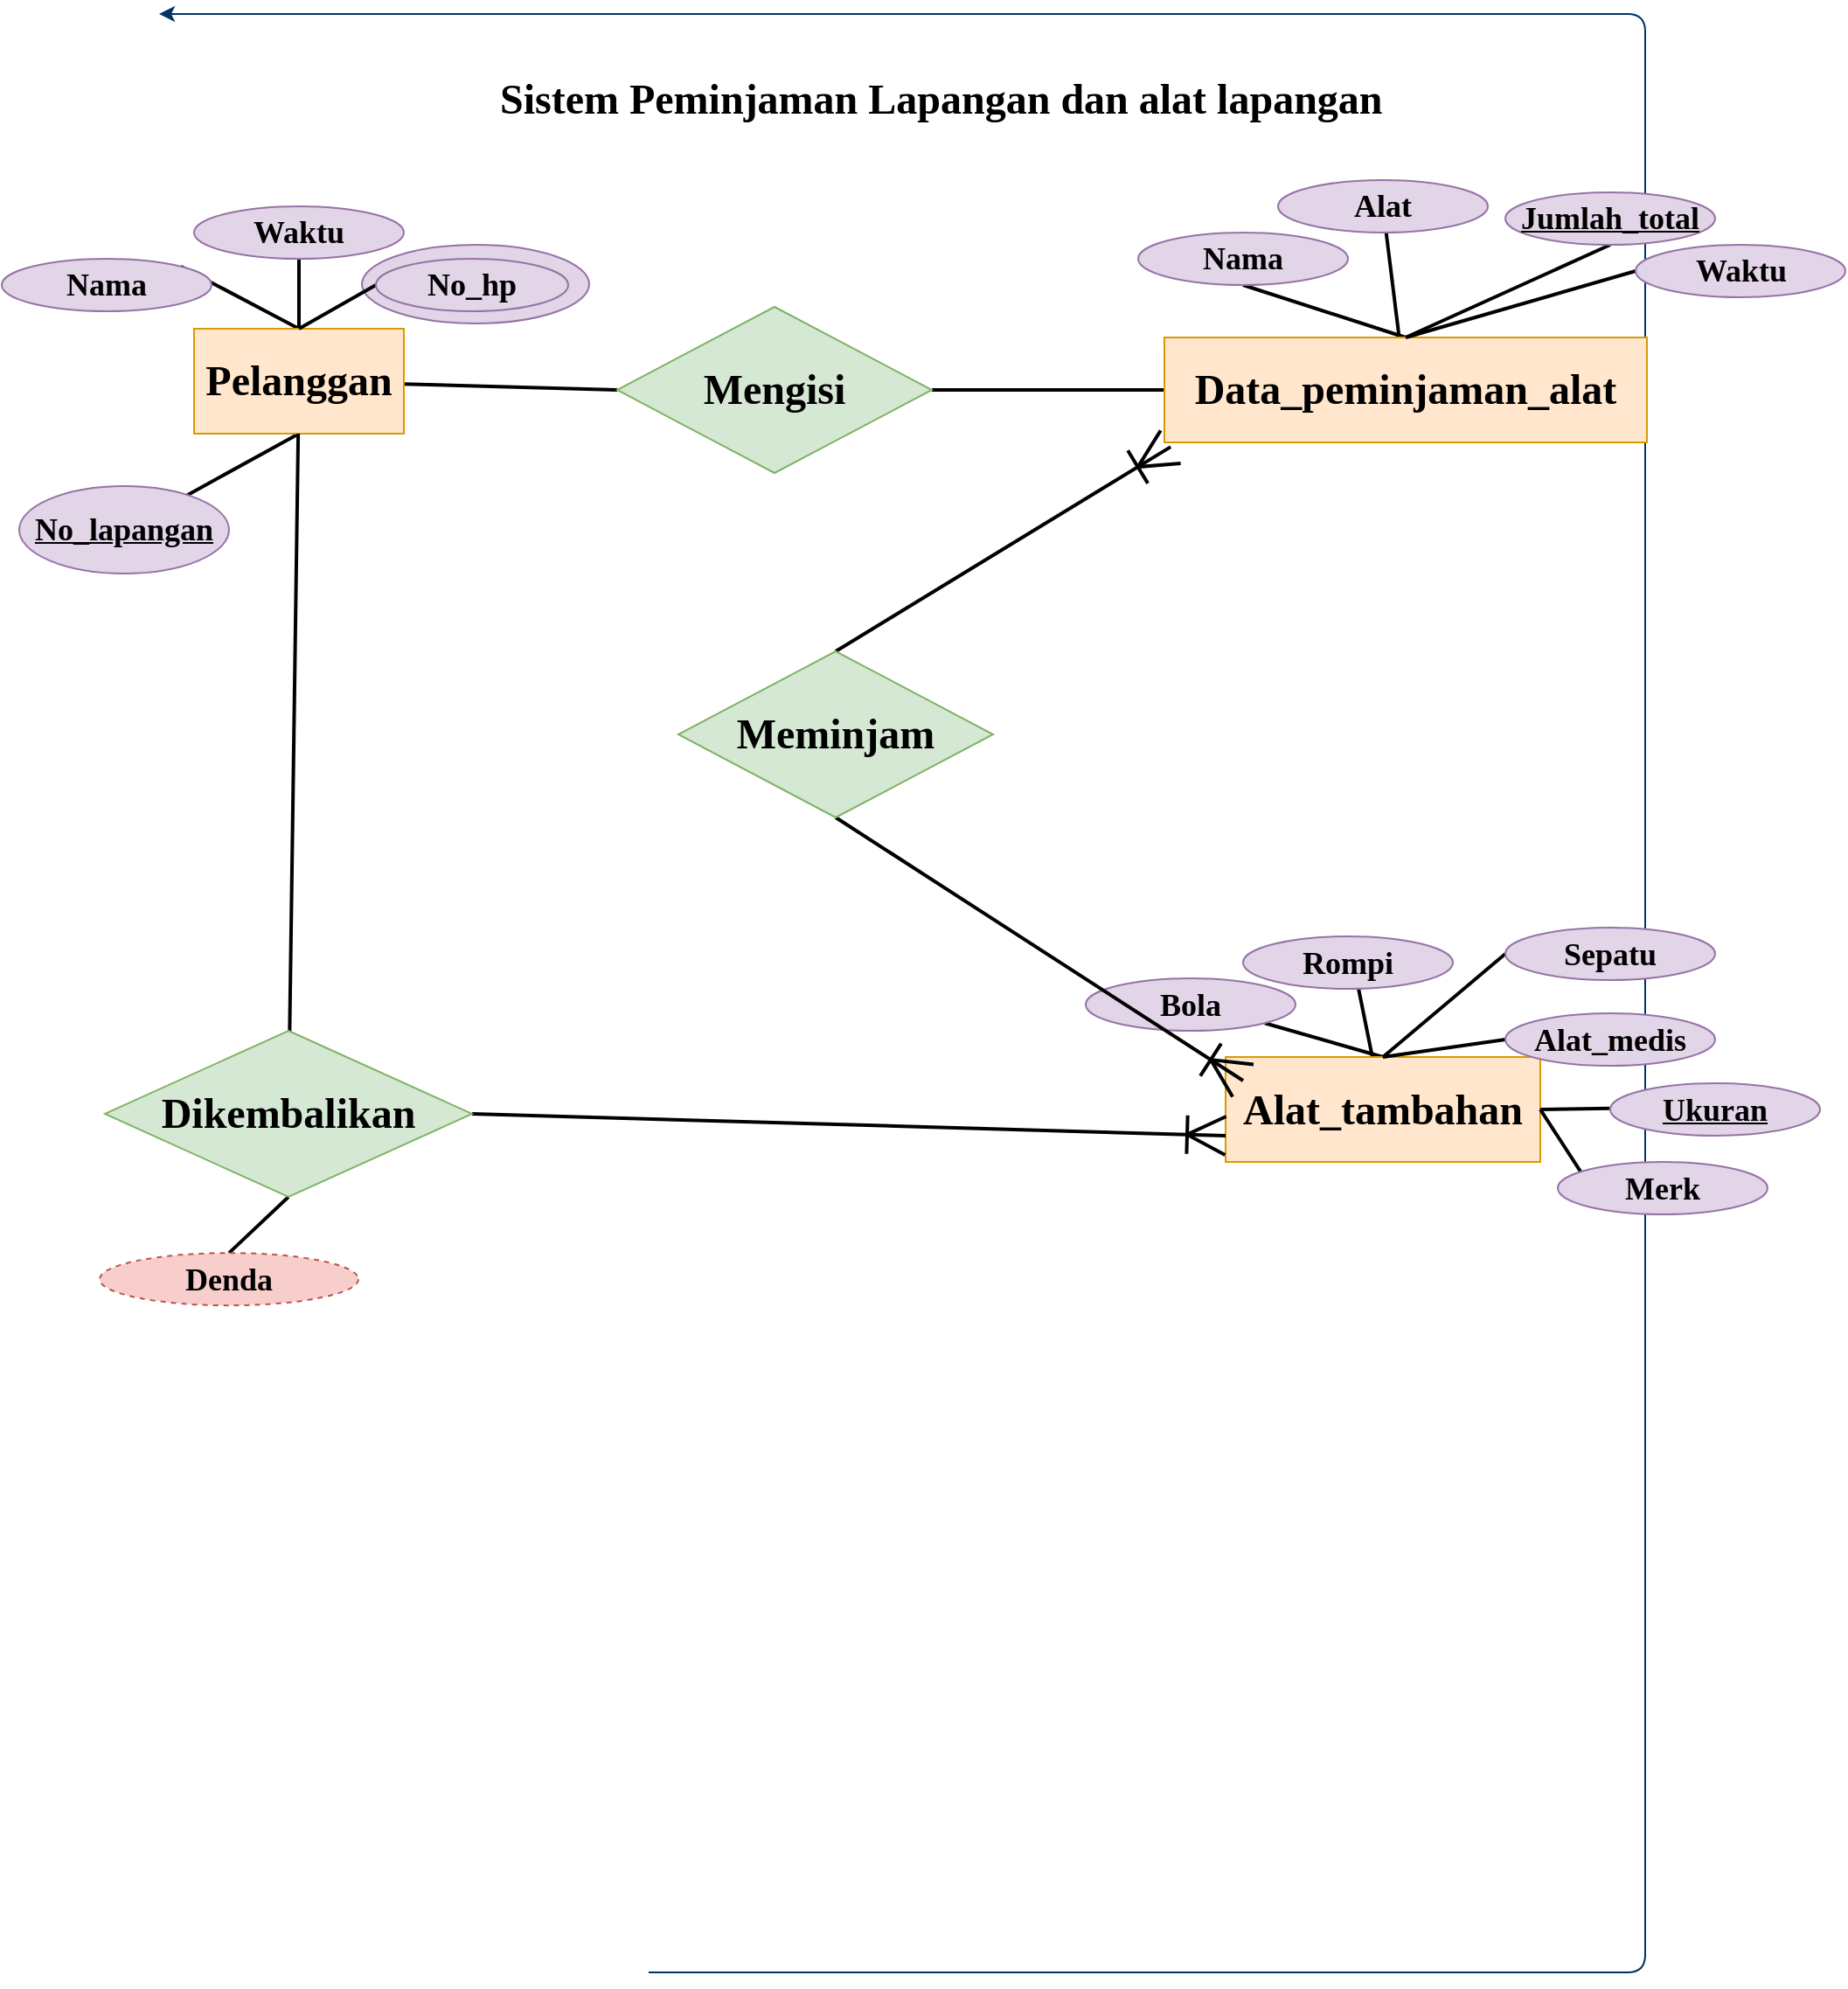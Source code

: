 <mxfile version="10.6.0" type="github"><diagram id="6a731a19-8d31-9384-78a2-239565b7b9f0" name="Page-1"><mxGraphModel dx="1680" dy="870" grid="1" gridSize="10" guides="1" tooltips="1" connect="1" arrows="1" fold="1" page="1" pageScale="1" pageWidth="1169" pageHeight="827" background="#ffffff" math="0" shadow="0"><root><mxCell id="0"/><mxCell id="1" parent="0"/><mxCell id="ORDrUkpnbzIm9Mkeha4o-82" value="&lt;font style=&quot;font-size: 18px&quot; face=&quot;Times New Roman&quot;&gt;&lt;b&gt;No_hp&lt;/b&gt;&lt;/font&gt;" style="ellipse;whiteSpace=wrap;html=1;fillColor=#e1d5e7;strokeColor=#9673a6;" vertex="1" parent="1"><mxGeometry x="216" y="132" width="130" height="45" as="geometry"/></mxCell><mxCell id="45" value="" style="edgeStyle=elbowEdgeStyle;elbow=horizontal;exitX=1;exitY=0.5;exitPerimeter=0;entryX=0.905;entryY=0.5;entryPerimeter=0;fontColor=#001933;fontStyle=1;strokeColor=#003366;strokeWidth=1;html=1;" parent="1" target="34" edge="1"><mxGeometry width="100" height="100" as="geometry"><mxPoint x="380" y="1120" as="sourcePoint"/><mxPoint x="100" as="targetPoint"/><Array as="points"><mxPoint x="950" y="1320"/></Array></mxGeometry></mxCell><mxCell id="ORDrUkpnbzIm9Mkeha4o-62" style="edgeStyle=none;rounded=0;orthogonalLoop=1;jettySize=auto;html=1;exitX=0.5;exitY=0;exitDx=0;exitDy=0;entryX=1;entryY=0;entryDx=0;entryDy=0;strokeWidth=2;endArrow=none;endFill=0;" edge="1" parent="1" source="ORDrUkpnbzIm9Mkeha4o-55" target="ORDrUkpnbzIm9Mkeha4o-58"><mxGeometry relative="1" as="geometry"/></mxCell><mxCell id="ORDrUkpnbzIm9Mkeha4o-63" style="edgeStyle=none;rounded=0;orthogonalLoop=1;jettySize=auto;html=1;entryX=0.5;entryY=0;entryDx=0;entryDy=0;endArrow=none;endFill=0;strokeWidth=2;" edge="1" parent="1" source="ORDrUkpnbzIm9Mkeha4o-55" target="ORDrUkpnbzIm9Mkeha4o-59"><mxGeometry relative="1" as="geometry"/></mxCell><mxCell id="ORDrUkpnbzIm9Mkeha4o-66" style="edgeStyle=none;rounded=0;orthogonalLoop=1;jettySize=auto;html=1;exitX=0.5;exitY=1;exitDx=0;exitDy=0;endArrow=none;endFill=0;strokeWidth=2;" edge="1" parent="1" source="ORDrUkpnbzIm9Mkeha4o-55" target="ORDrUkpnbzIm9Mkeha4o-65"><mxGeometry relative="1" as="geometry"/></mxCell><mxCell id="ORDrUkpnbzIm9Mkeha4o-92" style="edgeStyle=none;rounded=0;orthogonalLoop=1;jettySize=auto;html=1;entryX=0;entryY=0.5;entryDx=0;entryDy=0;endArrow=none;endFill=0;strokeWidth=2;" edge="1" parent="1" source="ORDrUkpnbzIm9Mkeha4o-55" target="ORDrUkpnbzIm9Mkeha4o-77"><mxGeometry relative="1" as="geometry"/></mxCell><mxCell id="ORDrUkpnbzIm9Mkeha4o-55" value="&lt;font face=&quot;Times New Roman&quot; style=&quot;font-size: 24px&quot;&gt;&lt;b&gt;Pelanggan&lt;/b&gt;&lt;/font&gt;" style="rounded=0;whiteSpace=wrap;html=1;fillColor=#ffe6cc;strokeColor=#d79b00;" vertex="1" parent="1"><mxGeometry x="120" y="180" width="120" height="60" as="geometry"/></mxCell><mxCell id="ORDrUkpnbzIm9Mkeha4o-56" value="&lt;font face=&quot;Times New Roman&quot;&gt;&lt;span style=&quot;font-size: 24px&quot;&gt;&lt;b&gt;Sistem Peminjaman Lapangan dan alat lapangan&lt;/b&gt;&lt;/span&gt;&lt;/font&gt;" style="text;html=1;resizable=0;points=[];autosize=1;align=left;verticalAlign=top;spacingTop=-4;" vertex="1" parent="1"><mxGeometry x="293" y="32" width="520" height="20" as="geometry"/></mxCell><mxCell id="ORDrUkpnbzIm9Mkeha4o-72" style="edgeStyle=none;rounded=0;orthogonalLoop=1;jettySize=auto;html=1;exitX=0.5;exitY=0;exitDx=0;exitDy=0;entryX=1;entryY=1;entryDx=0;entryDy=0;endArrow=none;endFill=0;strokeWidth=2;" edge="1" parent="1" source="ORDrUkpnbzIm9Mkeha4o-57" target="ORDrUkpnbzIm9Mkeha4o-67"><mxGeometry relative="1" as="geometry"/></mxCell><mxCell id="ORDrUkpnbzIm9Mkeha4o-73" style="edgeStyle=none;rounded=0;orthogonalLoop=1;jettySize=auto;html=1;entryX=0.5;entryY=0;entryDx=0;entryDy=0;endArrow=none;endFill=0;strokeWidth=2;" edge="1" parent="1" source="ORDrUkpnbzIm9Mkeha4o-57" target="ORDrUkpnbzIm9Mkeha4o-69"><mxGeometry relative="1" as="geometry"/></mxCell><mxCell id="ORDrUkpnbzIm9Mkeha4o-57" value="&lt;font face=&quot;Times New Roman&quot;&gt;&lt;span style=&quot;font-size: 24px&quot;&gt;&lt;b&gt;Alat_tambahan&lt;/b&gt;&lt;/span&gt;&lt;/font&gt;" style="rounded=0;whiteSpace=wrap;html=1;fillColor=#ffe6cc;strokeColor=#d79b00;" vertex="1" parent="1"><mxGeometry x="710" y="596.5" width="180" height="60" as="geometry"/></mxCell><mxCell id="ORDrUkpnbzIm9Mkeha4o-58" value="&lt;font style=&quot;font-size: 18px&quot; face=&quot;Times New Roman&quot;&gt;&lt;b&gt;Nama&lt;/b&gt;&lt;/font&gt;" style="ellipse;whiteSpace=wrap;html=1;fillColor=#e1d5e7;strokeColor=#9673a6;" vertex="1" parent="1"><mxGeometry x="10" y="140" width="120" height="30" as="geometry"/></mxCell><mxCell id="ORDrUkpnbzIm9Mkeha4o-59" value="&lt;font style=&quot;font-size: 18px&quot; face=&quot;Times New Roman&quot;&gt;&lt;b&gt;Waktu&lt;/b&gt;&lt;/font&gt;" style="ellipse;whiteSpace=wrap;html=1;fillColor=#e1d5e7;strokeColor=#9673a6;" vertex="1" parent="1"><mxGeometry x="120" y="110" width="120" height="30" as="geometry"/></mxCell><mxCell id="ORDrUkpnbzIm9Mkeha4o-64" style="edgeStyle=none;rounded=0;orthogonalLoop=1;jettySize=auto;html=1;exitX=0;exitY=0.5;exitDx=0;exitDy=0;entryX=0.5;entryY=0;entryDx=0;entryDy=0;endArrow=none;endFill=0;strokeWidth=2;" edge="1" parent="1" source="ORDrUkpnbzIm9Mkeha4o-60" target="ORDrUkpnbzIm9Mkeha4o-55"><mxGeometry relative="1" as="geometry"/></mxCell><mxCell id="ORDrUkpnbzIm9Mkeha4o-60" value="&lt;font style=&quot;font-size: 18px&quot; face=&quot;Times New Roman&quot;&gt;&lt;b&gt;No_hp&lt;/b&gt;&lt;/font&gt;" style="ellipse;whiteSpace=wrap;html=1;fillColor=#e1d5e7;strokeColor=#9673a6;" vertex="1" parent="1"><mxGeometry x="224" y="140" width="110" height="30" as="geometry"/></mxCell><mxCell id="ORDrUkpnbzIm9Mkeha4o-65" value="&lt;font style=&quot;font-size: 18px&quot; face=&quot;Times New Roman&quot;&gt;&lt;b&gt;&lt;u&gt;No_lapangan&lt;/u&gt;&lt;/b&gt;&lt;/font&gt;" style="ellipse;whiteSpace=wrap;html=1;fillColor=#e1d5e7;strokeColor=#9673a6;" vertex="1" parent="1"><mxGeometry x="20" y="270" width="120" height="50" as="geometry"/></mxCell><mxCell id="ORDrUkpnbzIm9Mkeha4o-67" value="&lt;font style=&quot;font-size: 18px&quot; face=&quot;Times New Roman&quot;&gt;&lt;b&gt;Bola&lt;/b&gt;&lt;/font&gt;" style="ellipse;whiteSpace=wrap;html=1;fillColor=#e1d5e7;strokeColor=#9673a6;" vertex="1" parent="1"><mxGeometry x="630" y="551.5" width="120" height="30" as="geometry"/></mxCell><mxCell id="ORDrUkpnbzIm9Mkeha4o-76" style="edgeStyle=none;rounded=0;orthogonalLoop=1;jettySize=auto;html=1;exitX=0;exitY=0.5;exitDx=0;exitDy=0;entryX=0.5;entryY=0;entryDx=0;entryDy=0;endArrow=none;endFill=0;strokeWidth=2;" edge="1" parent="1" source="ORDrUkpnbzIm9Mkeha4o-68" target="ORDrUkpnbzIm9Mkeha4o-57"><mxGeometry relative="1" as="geometry"/></mxCell><mxCell id="ORDrUkpnbzIm9Mkeha4o-68" value="&lt;font style=&quot;font-size: 18px&quot; face=&quot;Times New Roman&quot;&gt;&lt;b&gt;Sepatu&lt;/b&gt;&lt;/font&gt;" style="ellipse;whiteSpace=wrap;html=1;fillColor=#e1d5e7;strokeColor=#9673a6;" vertex="1" parent="1"><mxGeometry x="870" y="522.5" width="120" height="30" as="geometry"/></mxCell><mxCell id="ORDrUkpnbzIm9Mkeha4o-69" value="&lt;font face=&quot;Times New Roman&quot;&gt;&lt;span style=&quot;font-size: 18px&quot;&gt;&lt;b&gt;Rompi&lt;/b&gt;&lt;/span&gt;&lt;/font&gt;" style="ellipse;whiteSpace=wrap;html=1;fillColor=#e1d5e7;strokeColor=#9673a6;" vertex="1" parent="1"><mxGeometry x="720" y="527.5" width="120" height="30" as="geometry"/></mxCell><mxCell id="ORDrUkpnbzIm9Mkeha4o-75" style="edgeStyle=none;rounded=0;orthogonalLoop=1;jettySize=auto;html=1;exitX=0;exitY=0.5;exitDx=0;exitDy=0;entryX=0.5;entryY=0;entryDx=0;entryDy=0;endArrow=none;endFill=0;strokeWidth=2;" edge="1" parent="1" source="ORDrUkpnbzIm9Mkeha4o-70" target="ORDrUkpnbzIm9Mkeha4o-57"><mxGeometry relative="1" as="geometry"/></mxCell><mxCell id="ORDrUkpnbzIm9Mkeha4o-70" value="&lt;font face=&quot;Times New Roman&quot;&gt;&lt;span style=&quot;font-size: 18px&quot;&gt;&lt;b&gt;Alat_medis&lt;/b&gt;&lt;/span&gt;&lt;/font&gt;" style="ellipse;whiteSpace=wrap;html=1;fillColor=#e1d5e7;strokeColor=#9673a6;" vertex="1" parent="1"><mxGeometry x="870" y="571.5" width="120" height="30" as="geometry"/></mxCell><mxCell id="ORDrUkpnbzIm9Mkeha4o-93" style="edgeStyle=none;rounded=0;orthogonalLoop=1;jettySize=auto;html=1;exitX=1;exitY=0.5;exitDx=0;exitDy=0;entryX=0;entryY=0.5;entryDx=0;entryDy=0;endArrow=none;endFill=0;strokeWidth=2;" edge="1" parent="1" source="ORDrUkpnbzIm9Mkeha4o-77" target="ORDrUkpnbzIm9Mkeha4o-89"><mxGeometry relative="1" as="geometry"/></mxCell><mxCell id="ORDrUkpnbzIm9Mkeha4o-77" value="&lt;font face=&quot;Times New Roman&quot; style=&quot;font-size: 24px&quot;&gt;&lt;b&gt;Mengisi&lt;/b&gt;&lt;/font&gt;" style="rhombus;whiteSpace=wrap;html=1;fillColor=#d5e8d4;strokeColor=#82b366;" vertex="1" parent="1"><mxGeometry x="362" y="167.5" width="180" height="95" as="geometry"/></mxCell><mxCell id="ORDrUkpnbzIm9Mkeha4o-85" style="edgeStyle=none;rounded=0;orthogonalLoop=1;jettySize=auto;html=1;exitX=0;exitY=0.5;exitDx=0;exitDy=0;entryX=1;entryY=0.5;entryDx=0;entryDy=0;endArrow=none;endFill=0;strokeWidth=2;" edge="1" parent="1" target="ORDrUkpnbzIm9Mkeha4o-57"><mxGeometry relative="1" as="geometry"><mxPoint x="929.786" y="625.857" as="sourcePoint"/></mxGeometry></mxCell><mxCell id="ORDrUkpnbzIm9Mkeha4o-83" value="&lt;font face=&quot;Times New Roman&quot;&gt;&lt;span style=&quot;font-size: 18px&quot;&gt;&lt;b&gt;&lt;u&gt;Ukuran&lt;/u&gt;&lt;/b&gt;&lt;/span&gt;&lt;/font&gt;" style="ellipse;whiteSpace=wrap;html=1;fillColor=#e1d5e7;strokeColor=#9673a6;" vertex="1" parent="1"><mxGeometry x="930" y="611.5" width="120" height="30" as="geometry"/></mxCell><mxCell id="ORDrUkpnbzIm9Mkeha4o-86" style="edgeStyle=none;rounded=0;orthogonalLoop=1;jettySize=auto;html=1;exitX=0;exitY=0.5;exitDx=0;exitDy=0;entryX=1;entryY=0.5;entryDx=0;entryDy=0;endArrow=none;endFill=0;strokeWidth=2;" edge="1" parent="1" target="ORDrUkpnbzIm9Mkeha4o-57"><mxGeometry relative="1" as="geometry"><mxPoint x="915.5" y="665.857" as="sourcePoint"/></mxGeometry></mxCell><mxCell id="ORDrUkpnbzIm9Mkeha4o-84" value="&lt;font face=&quot;Times New Roman&quot;&gt;&lt;span style=&quot;font-size: 18px&quot;&gt;&lt;b&gt;Merk&lt;/b&gt;&lt;/span&gt;&lt;/font&gt;" style="ellipse;whiteSpace=wrap;html=1;fillColor=#e1d5e7;strokeColor=#9673a6;" vertex="1" parent="1"><mxGeometry x="900" y="656.5" width="120" height="30" as="geometry"/></mxCell><mxCell id="ORDrUkpnbzIm9Mkeha4o-91" style="edgeStyle=none;rounded=0;orthogonalLoop=1;jettySize=auto;html=1;exitX=0.5;exitY=1;exitDx=0;exitDy=0;endArrow=ERoneToMany;endFill=0;strokeWidth=2;endSize=19;" edge="1" parent="1" source="ORDrUkpnbzIm9Mkeha4o-88"><mxGeometry relative="1" as="geometry"><mxPoint x="720" y="610" as="targetPoint"/></mxGeometry></mxCell><mxCell id="ORDrUkpnbzIm9Mkeha4o-104" style="edgeStyle=none;rounded=0;orthogonalLoop=1;jettySize=auto;html=1;exitX=0.5;exitY=0;exitDx=0;exitDy=0;entryX=0.013;entryY=1.043;entryDx=0;entryDy=0;endArrow=ERoneToMany;endFill=0;strokeWidth=2;endSize=19;entryPerimeter=0;" edge="1" parent="1" source="ORDrUkpnbzIm9Mkeha4o-88" target="ORDrUkpnbzIm9Mkeha4o-89"><mxGeometry relative="1" as="geometry"/></mxCell><mxCell id="ORDrUkpnbzIm9Mkeha4o-88" value="&lt;font face=&quot;Times New Roman&quot; style=&quot;font-size: 24px&quot;&gt;&lt;b&gt;Meminjam&lt;/b&gt;&lt;/font&gt;" style="rhombus;whiteSpace=wrap;html=1;fillColor=#d5e8d4;strokeColor=#82b366;" vertex="1" parent="1"><mxGeometry x="397" y="364.5" width="180" height="95" as="geometry"/></mxCell><mxCell id="ORDrUkpnbzIm9Mkeha4o-99" style="edgeStyle=none;rounded=0;orthogonalLoop=1;jettySize=auto;html=1;entryX=0.5;entryY=1;entryDx=0;entryDy=0;endArrow=none;endFill=0;strokeWidth=2;exitX=0.5;exitY=0;exitDx=0;exitDy=0;" edge="1" parent="1" source="ORDrUkpnbzIm9Mkeha4o-89" target="ORDrUkpnbzIm9Mkeha4o-94"><mxGeometry relative="1" as="geometry"/></mxCell><mxCell id="ORDrUkpnbzIm9Mkeha4o-100" style="edgeStyle=none;rounded=0;orthogonalLoop=1;jettySize=auto;html=1;endArrow=none;endFill=0;strokeWidth=2;" edge="1" parent="1" source="ORDrUkpnbzIm9Mkeha4o-89" target="ORDrUkpnbzIm9Mkeha4o-95"><mxGeometry relative="1" as="geometry"/></mxCell><mxCell id="ORDrUkpnbzIm9Mkeha4o-101" style="edgeStyle=none;rounded=0;orthogonalLoop=1;jettySize=auto;html=1;entryX=0.5;entryY=1;entryDx=0;entryDy=0;endArrow=none;endFill=0;strokeWidth=2;exitX=0.5;exitY=0;exitDx=0;exitDy=0;" edge="1" parent="1" source="ORDrUkpnbzIm9Mkeha4o-89" target="ORDrUkpnbzIm9Mkeha4o-96"><mxGeometry relative="1" as="geometry"/></mxCell><mxCell id="ORDrUkpnbzIm9Mkeha4o-89" value="&lt;font face=&quot;Times New Roman&quot;&gt;&lt;span style=&quot;font-size: 24px&quot;&gt;&lt;b&gt;Data_peminjaman_alat&lt;br&gt;&lt;/b&gt;&lt;/span&gt;&lt;/font&gt;" style="rounded=0;whiteSpace=wrap;html=1;fillColor=#ffe6cc;strokeColor=#d79b00;" vertex="1" parent="1"><mxGeometry x="675" y="185" width="276" height="60" as="geometry"/></mxCell><mxCell id="ORDrUkpnbzIm9Mkeha4o-94" value="&lt;font style=&quot;font-size: 18px&quot; face=&quot;Times New Roman&quot;&gt;&lt;b&gt;Nama&lt;/b&gt;&lt;/font&gt;" style="ellipse;whiteSpace=wrap;html=1;fillColor=#e1d5e7;strokeColor=#9673a6;" vertex="1" parent="1"><mxGeometry x="660" y="125" width="120" height="30" as="geometry"/></mxCell><mxCell id="ORDrUkpnbzIm9Mkeha4o-95" value="&lt;font style=&quot;font-size: 18px&quot; face=&quot;Times New Roman&quot;&gt;&lt;b&gt;Alat&lt;/b&gt;&lt;/font&gt;" style="ellipse;whiteSpace=wrap;html=1;fillColor=#e1d5e7;strokeColor=#9673a6;" vertex="1" parent="1"><mxGeometry x="740" y="95" width="120" height="30" as="geometry"/></mxCell><mxCell id="ORDrUkpnbzIm9Mkeha4o-96" value="&lt;font style=&quot;font-size: 18px&quot; face=&quot;Times New Roman&quot;&gt;&lt;b&gt;&lt;u&gt;Jumlah_total&lt;/u&gt;&lt;/b&gt;&lt;/font&gt;" style="ellipse;whiteSpace=wrap;html=1;fillColor=#e1d5e7;strokeColor=#9673a6;" vertex="1" parent="1"><mxGeometry x="870" y="102" width="120" height="30" as="geometry"/></mxCell><mxCell id="ORDrUkpnbzIm9Mkeha4o-103" style="edgeStyle=none;rounded=0;orthogonalLoop=1;jettySize=auto;html=1;exitX=0;exitY=0.5;exitDx=0;exitDy=0;entryX=0.5;entryY=0;entryDx=0;entryDy=0;endArrow=none;endFill=0;strokeWidth=2;" edge="1" parent="1" source="ORDrUkpnbzIm9Mkeha4o-97" target="ORDrUkpnbzIm9Mkeha4o-89"><mxGeometry relative="1" as="geometry"/></mxCell><mxCell id="ORDrUkpnbzIm9Mkeha4o-97" value="&lt;font style=&quot;font-size: 18px&quot; face=&quot;Times New Roman&quot;&gt;&lt;b&gt;Waktu&lt;/b&gt;&lt;/font&gt;" style="ellipse;whiteSpace=wrap;html=1;fillColor=#e1d5e7;strokeColor=#9673a6;" vertex="1" parent="1"><mxGeometry x="944.5" y="132" width="120" height="30" as="geometry"/></mxCell><mxCell id="ORDrUkpnbzIm9Mkeha4o-98" style="edgeStyle=none;rounded=0;orthogonalLoop=1;jettySize=auto;html=1;exitX=0.5;exitY=1;exitDx=0;exitDy=0;endArrow=none;endFill=0;strokeWidth=2;" edge="1" parent="1" source="ORDrUkpnbzIm9Mkeha4o-97" target="ORDrUkpnbzIm9Mkeha4o-97"><mxGeometry relative="1" as="geometry"/></mxCell><mxCell id="ORDrUkpnbzIm9Mkeha4o-107" style="edgeStyle=none;rounded=0;orthogonalLoop=1;jettySize=auto;html=1;endArrow=none;endFill=0;endSize=19;strokeWidth=2;" edge="1" parent="1" source="ORDrUkpnbzIm9Mkeha4o-106" target="ORDrUkpnbzIm9Mkeha4o-55"><mxGeometry relative="1" as="geometry"/></mxCell><mxCell id="ORDrUkpnbzIm9Mkeha4o-110" style="edgeStyle=none;rounded=0;orthogonalLoop=1;jettySize=auto;html=1;exitX=1;exitY=0.5;exitDx=0;exitDy=0;entryX=0;entryY=0.75;entryDx=0;entryDy=0;endArrow=ERoneToMany;endFill=0;endSize=19;strokeWidth=2;" edge="1" parent="1" source="ORDrUkpnbzIm9Mkeha4o-106" target="ORDrUkpnbzIm9Mkeha4o-57"><mxGeometry relative="1" as="geometry"/></mxCell><mxCell id="ORDrUkpnbzIm9Mkeha4o-112" style="edgeStyle=none;rounded=0;orthogonalLoop=1;jettySize=auto;html=1;exitX=0.5;exitY=1;exitDx=0;exitDy=0;entryX=0.5;entryY=0;entryDx=0;entryDy=0;endArrow=none;endFill=0;endSize=19;strokeWidth=2;" edge="1" parent="1" source="ORDrUkpnbzIm9Mkeha4o-106" target="ORDrUkpnbzIm9Mkeha4o-111"><mxGeometry relative="1" as="geometry"/></mxCell><mxCell id="ORDrUkpnbzIm9Mkeha4o-106" value="&lt;font face=&quot;Times New Roman&quot;&gt;&lt;span style=&quot;font-size: 24px&quot;&gt;&lt;b&gt;Dikembalikan&lt;/b&gt;&lt;/span&gt;&lt;/font&gt;" style="rhombus;whiteSpace=wrap;html=1;fillColor=#d5e8d4;strokeColor=#82b366;" vertex="1" parent="1"><mxGeometry x="69" y="581.5" width="210" height="95" as="geometry"/></mxCell><mxCell id="ORDrUkpnbzIm9Mkeha4o-111" value="&lt;font style=&quot;font-size: 18px&quot; face=&quot;Times New Roman&quot;&gt;&lt;b&gt;Denda&lt;/b&gt;&lt;/font&gt;" style="ellipse;whiteSpace=wrap;html=1;dashed=1;fillColor=#f8cecc;strokeColor=#b85450;" vertex="1" parent="1"><mxGeometry x="66" y="708.571" width="148" height="30" as="geometry"/></mxCell></root></mxGraphModel></diagram></mxfile>
